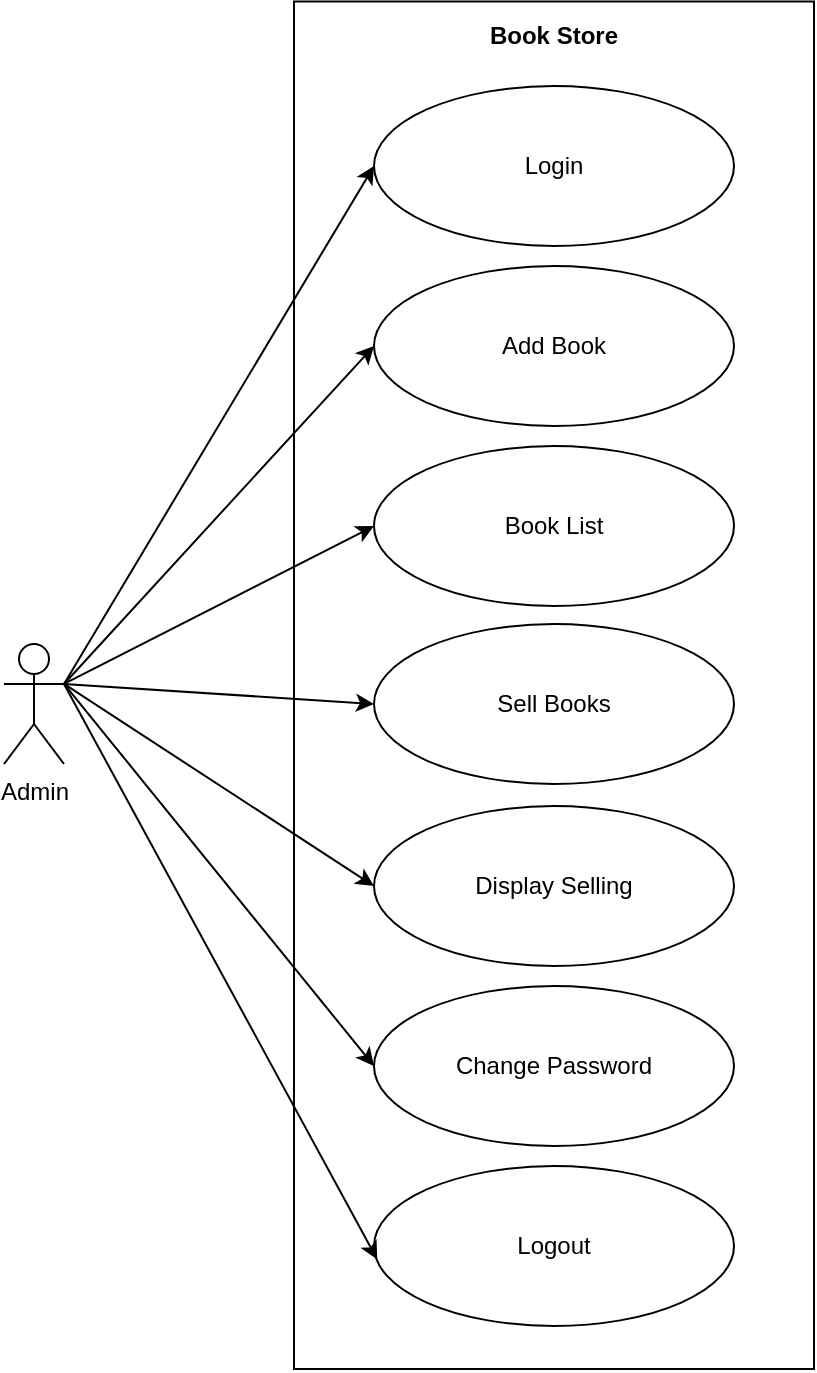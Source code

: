 <mxfile version="24.7.8">
  <diagram name="Page-1" id="q0BTHxkNQCn6xUIbYulX">
    <mxGraphModel dx="794" dy="1681" grid="1" gridSize="10" guides="1" tooltips="1" connect="1" arrows="1" fold="1" page="1" pageScale="1" pageWidth="850" pageHeight="1100" math="0" shadow="0">
      <root>
        <mxCell id="0" />
        <mxCell id="1" parent="0" />
        <mxCell id="E4jnWT5--t1eKSC2rPL1-2" value="" style="rounded=0;whiteSpace=wrap;html=1;rotation=90;" parent="1" vertex="1">
          <mxGeometry x="98.12" y="199.62" width="683.75" height="260" as="geometry" />
        </mxCell>
        <mxCell id="E4jnWT5--t1eKSC2rPL1-3" value="Login" style="ellipse;whiteSpace=wrap;html=1;" parent="1" vertex="1">
          <mxGeometry x="350" y="30" width="180" height="80" as="geometry" />
        </mxCell>
        <mxCell id="E4jnWT5--t1eKSC2rPL1-4" value="Add Book" style="ellipse;whiteSpace=wrap;html=1;" parent="1" vertex="1">
          <mxGeometry x="350" y="120" width="180" height="80" as="geometry" />
        </mxCell>
        <mxCell id="E4jnWT5--t1eKSC2rPL1-5" value="Book List" style="ellipse;whiteSpace=wrap;html=1;" parent="1" vertex="1">
          <mxGeometry x="350" y="210" width="180" height="80" as="geometry" />
        </mxCell>
        <mxCell id="E4jnWT5--t1eKSC2rPL1-6" value="Sell Books" style="ellipse;whiteSpace=wrap;html=1;" parent="1" vertex="1">
          <mxGeometry x="350" y="299" width="180" height="80" as="geometry" />
        </mxCell>
        <mxCell id="E4jnWT5--t1eKSC2rPL1-7" value="Display Selling" style="ellipse;whiteSpace=wrap;html=1;" parent="1" vertex="1">
          <mxGeometry x="350" y="390" width="180" height="80" as="geometry" />
        </mxCell>
        <mxCell id="E4jnWT5--t1eKSC2rPL1-8" value="Change Password" style="ellipse;whiteSpace=wrap;html=1;" parent="1" vertex="1">
          <mxGeometry x="350" y="480" width="180" height="80" as="geometry" />
        </mxCell>
        <mxCell id="E4jnWT5--t1eKSC2rPL1-9" value="Logout" style="ellipse;whiteSpace=wrap;html=1;" parent="1" vertex="1">
          <mxGeometry x="350" y="570" width="180" height="80" as="geometry" />
        </mxCell>
        <mxCell id="E4jnWT5--t1eKSC2rPL1-13" value="Admin" style="shape=umlActor;verticalLabelPosition=bottom;verticalAlign=top;html=1;outlineConnect=0;" parent="1" vertex="1">
          <mxGeometry x="165" y="309" width="30" height="60" as="geometry" />
        </mxCell>
        <mxCell id="E4jnWT5--t1eKSC2rPL1-20" value="" style="endArrow=classic;html=1;rounded=0;entryX=0;entryY=0.5;entryDx=0;entryDy=0;exitX=1;exitY=0.333;exitDx=0;exitDy=0;exitPerimeter=0;" parent="1" source="E4jnWT5--t1eKSC2rPL1-13" target="E4jnWT5--t1eKSC2rPL1-5" edge="1">
          <mxGeometry width="50" height="50" relative="1" as="geometry">
            <mxPoint x="150" y="330" as="sourcePoint" />
            <mxPoint x="200" y="280" as="targetPoint" />
          </mxGeometry>
        </mxCell>
        <mxCell id="E4jnWT5--t1eKSC2rPL1-21" value="" style="endArrow=classic;html=1;rounded=0;entryX=0;entryY=0.5;entryDx=0;entryDy=0;exitX=1;exitY=0.333;exitDx=0;exitDy=0;exitPerimeter=0;" parent="1" source="E4jnWT5--t1eKSC2rPL1-13" target="E4jnWT5--t1eKSC2rPL1-6" edge="1">
          <mxGeometry width="50" height="50" relative="1" as="geometry">
            <mxPoint x="156" y="339" as="sourcePoint" />
            <mxPoint x="360" y="260" as="targetPoint" />
          </mxGeometry>
        </mxCell>
        <mxCell id="E4jnWT5--t1eKSC2rPL1-22" value="" style="endArrow=classic;html=1;rounded=0;entryX=0;entryY=0.5;entryDx=0;entryDy=0;exitX=1;exitY=0.333;exitDx=0;exitDy=0;exitPerimeter=0;" parent="1" source="E4jnWT5--t1eKSC2rPL1-13" target="E4jnWT5--t1eKSC2rPL1-7" edge="1">
          <mxGeometry width="50" height="50" relative="1" as="geometry">
            <mxPoint x="156" y="339" as="sourcePoint" />
            <mxPoint x="360" y="349" as="targetPoint" />
          </mxGeometry>
        </mxCell>
        <mxCell id="E4jnWT5--t1eKSC2rPL1-23" value="" style="endArrow=classic;html=1;rounded=0;entryX=0;entryY=0.5;entryDx=0;entryDy=0;exitX=1;exitY=0.333;exitDx=0;exitDy=0;exitPerimeter=0;" parent="1" source="E4jnWT5--t1eKSC2rPL1-13" target="E4jnWT5--t1eKSC2rPL1-8" edge="1">
          <mxGeometry width="50" height="50" relative="1" as="geometry">
            <mxPoint x="156" y="339" as="sourcePoint" />
            <mxPoint x="360" y="440" as="targetPoint" />
          </mxGeometry>
        </mxCell>
        <mxCell id="E4jnWT5--t1eKSC2rPL1-24" value="" style="endArrow=classic;html=1;rounded=0;entryX=0.009;entryY=0.584;entryDx=0;entryDy=0;exitX=1;exitY=0.333;exitDx=0;exitDy=0;exitPerimeter=0;entryPerimeter=0;" parent="1" source="E4jnWT5--t1eKSC2rPL1-13" target="E4jnWT5--t1eKSC2rPL1-9" edge="1">
          <mxGeometry width="50" height="50" relative="1" as="geometry">
            <mxPoint x="156" y="339" as="sourcePoint" />
            <mxPoint x="360" y="530" as="targetPoint" />
          </mxGeometry>
        </mxCell>
        <mxCell id="E4jnWT5--t1eKSC2rPL1-26" value="Book Store" style="text;html=1;align=center;verticalAlign=middle;whiteSpace=wrap;rounded=0;fontStyle=1" parent="1" vertex="1">
          <mxGeometry x="310" y="-10" width="260" height="30" as="geometry" />
        </mxCell>
        <mxCell id="E4jnWT5--t1eKSC2rPL1-27" value="" style="endArrow=classic;html=1;rounded=0;entryX=0;entryY=0.5;entryDx=0;entryDy=0;exitX=1;exitY=0.333;exitDx=0;exitDy=0;exitPerimeter=0;" parent="1" source="E4jnWT5--t1eKSC2rPL1-13" target="E4jnWT5--t1eKSC2rPL1-4" edge="1">
          <mxGeometry width="50" height="50" relative="1" as="geometry">
            <mxPoint x="205" y="339" as="sourcePoint" />
            <mxPoint x="360" y="260" as="targetPoint" />
            <Array as="points" />
          </mxGeometry>
        </mxCell>
        <mxCell id="pxfUziAIQaRfoeKi7A63-1" value="" style="endArrow=classic;html=1;rounded=0;entryX=0;entryY=0.5;entryDx=0;entryDy=0;exitX=1;exitY=0.333;exitDx=0;exitDy=0;exitPerimeter=0;" edge="1" parent="1" source="E4jnWT5--t1eKSC2rPL1-13" target="E4jnWT5--t1eKSC2rPL1-3">
          <mxGeometry width="50" height="50" relative="1" as="geometry">
            <mxPoint x="205" y="339" as="sourcePoint" />
            <mxPoint x="360" y="170" as="targetPoint" />
            <Array as="points" />
          </mxGeometry>
        </mxCell>
      </root>
    </mxGraphModel>
  </diagram>
</mxfile>
